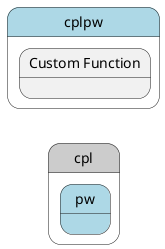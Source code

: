 @startuml
left to right direction


state "cpl" as cpl #cccccc {
state "pw" as cplpw #lightblue {
}
}


state "cplpw" as pstatename #lightblue {
    state "Custom Function" as pwfunction {
    }
}





@enduml
